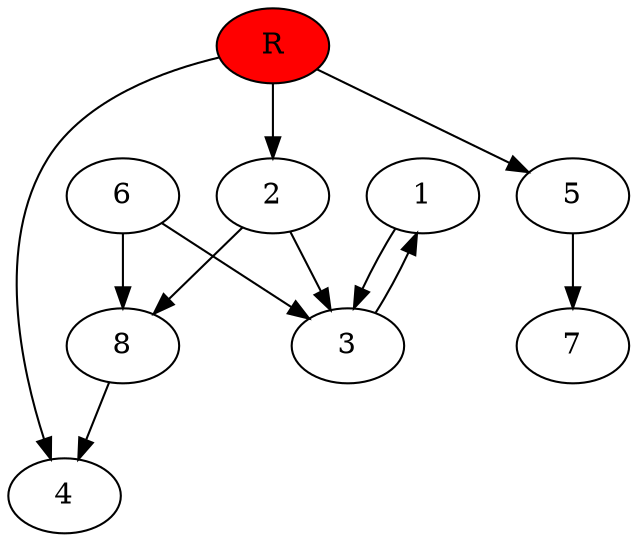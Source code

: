 digraph prb13926 {
	1
	2
	3
	4
	5
	6
	7
	8
	R [fillcolor="#ff0000" style=filled]
	1 -> 3
	2 -> 3
	2 -> 8
	3 -> 1
	5 -> 7
	6 -> 3
	6 -> 8
	8 -> 4
	R -> 2
	R -> 4
	R -> 5
}
